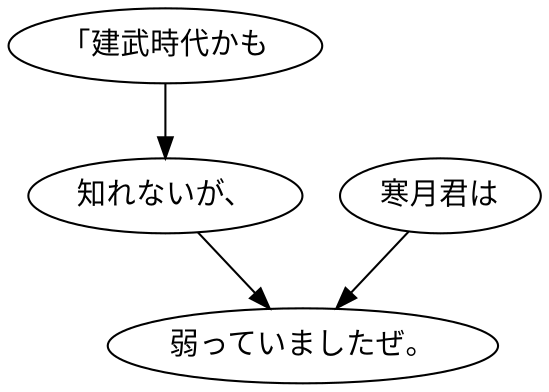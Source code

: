 digraph graph5955 {
	node0 [label="「建武時代かも"];
	node1 [label="知れないが、"];
	node2 [label="寒月君は"];
	node3 [label="弱っていましたぜ。"];
	node0 -> node1;
	node1 -> node3;
	node2 -> node3;
}
